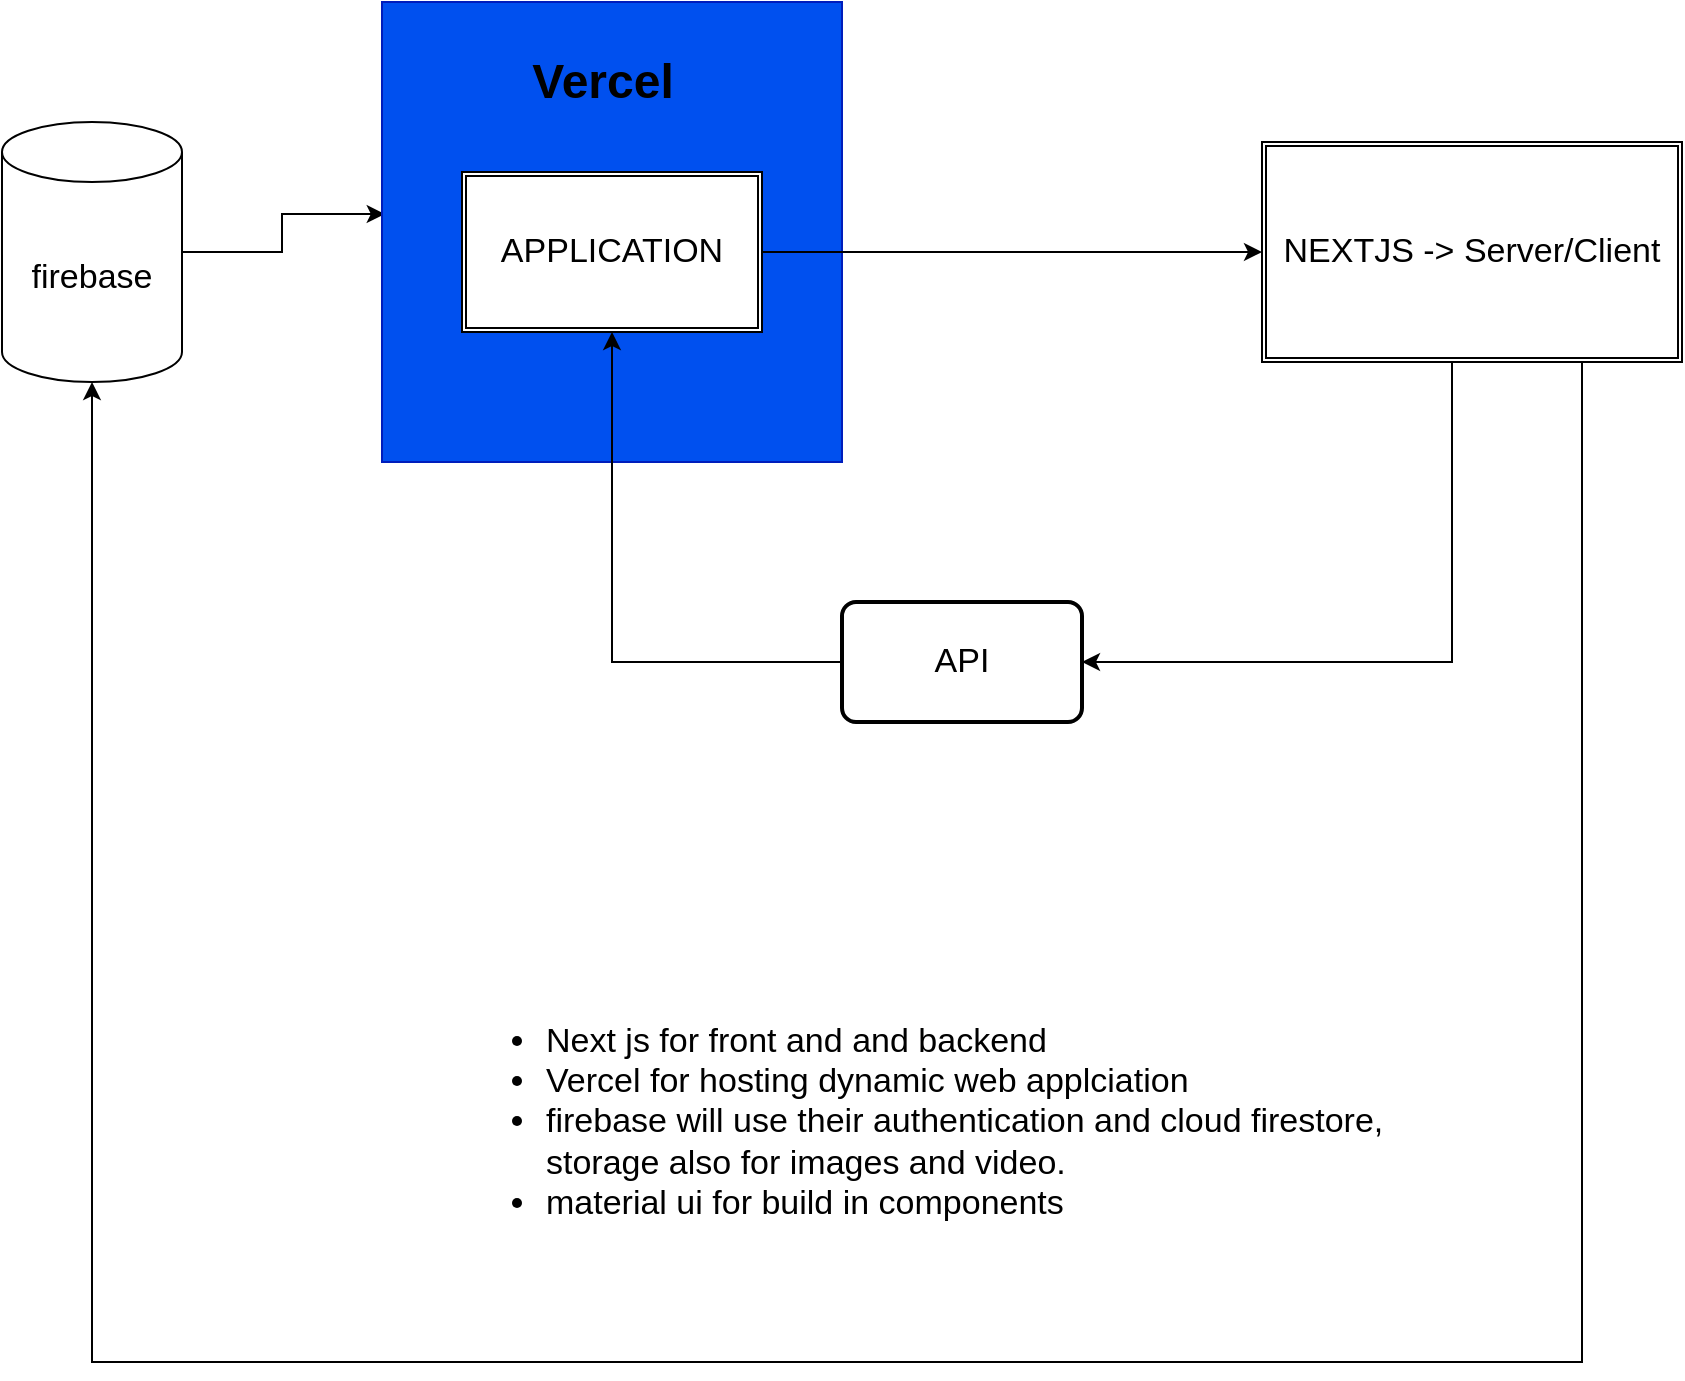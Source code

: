 <mxfile version="20.3.0" type="device"><diagram id="yqYoY9chA6epuZjccX5t" name="Page-1"><mxGraphModel dx="1346" dy="1041" grid="1" gridSize="10" guides="1" tooltips="1" connect="1" arrows="1" fold="1" page="1" pageScale="1" pageWidth="1100" pageHeight="1700" background="none" math="0" shadow="0"><root><mxCell id="0"/><mxCell id="1" parent="0"/><mxCell id="q0ZZOuhLDsULHPNUo6mm-4" style="edgeStyle=orthogonalEdgeStyle;rounded=0;orthogonalLoop=1;jettySize=auto;html=1;fontSize=17;entryX=0.006;entryY=0.461;entryDx=0;entryDy=0;entryPerimeter=0;" edge="1" parent="1" source="q0ZZOuhLDsULHPNUo6mm-1" target="q0ZZOuhLDsULHPNUo6mm-3"><mxGeometry relative="1" as="geometry"><mxPoint x="390" y="205" as="targetPoint"/></mxGeometry></mxCell><mxCell id="q0ZZOuhLDsULHPNUo6mm-1" value="&lt;font style=&quot;font-size: 17px;&quot;&gt;firebase&lt;/font&gt;" style="shape=cylinder3;whiteSpace=wrap;html=1;boundedLbl=1;backgroundOutline=1;size=15;" vertex="1" parent="1"><mxGeometry x="180" y="140" width="90" height="130" as="geometry"/></mxCell><mxCell id="q0ZZOuhLDsULHPNUo6mm-3" value="" style="whiteSpace=wrap;html=1;aspect=fixed;fontSize=17;fillColor=#0050ef;fontColor=#ffffff;strokeColor=#001DBC;align=center;" vertex="1" parent="1"><mxGeometry x="370" y="80" width="230" height="230" as="geometry"/></mxCell><mxCell id="q0ZZOuhLDsULHPNUo6mm-6" value="Vercel" style="text;strokeColor=none;fillColor=none;html=1;fontSize=24;fontStyle=1;verticalAlign=middle;align=center;" vertex="1" parent="1"><mxGeometry x="430" y="100" width="100" height="40" as="geometry"/></mxCell><mxCell id="q0ZZOuhLDsULHPNUo6mm-10" style="edgeStyle=orthogonalEdgeStyle;rounded=0;orthogonalLoop=1;jettySize=auto;html=1;fontSize=17;entryX=1;entryY=0.5;entryDx=0;entryDy=0;" edge="1" parent="1" source="q0ZZOuhLDsULHPNUo6mm-7" target="q0ZZOuhLDsULHPNUo6mm-12"><mxGeometry relative="1" as="geometry"><mxPoint x="440" y="480" as="targetPoint"/><Array as="points"><mxPoint x="905" y="410"/></Array></mxGeometry></mxCell><mxCell id="q0ZZOuhLDsULHPNUo6mm-14" style="edgeStyle=orthogonalEdgeStyle;rounded=0;orthogonalLoop=1;jettySize=auto;html=1;fontSize=17;entryX=0.5;entryY=1;entryDx=0;entryDy=0;entryPerimeter=0;" edge="1" parent="1" source="q0ZZOuhLDsULHPNUo6mm-7" target="q0ZZOuhLDsULHPNUo6mm-1"><mxGeometry relative="1" as="geometry"><mxPoint x="240" y="540" as="targetPoint"/><Array as="points"><mxPoint x="970" y="760"/><mxPoint x="225" y="760"/></Array></mxGeometry></mxCell><mxCell id="q0ZZOuhLDsULHPNUo6mm-7" value="NEXTJS -&amp;gt; Server/Client" style="shape=ext;double=1;rounded=0;whiteSpace=wrap;html=1;fontSize=17;" vertex="1" parent="1"><mxGeometry x="810" y="150" width="210" height="110" as="geometry"/></mxCell><mxCell id="q0ZZOuhLDsULHPNUo6mm-9" style="edgeStyle=orthogonalEdgeStyle;rounded=0;orthogonalLoop=1;jettySize=auto;html=1;entryX=0;entryY=0.5;entryDx=0;entryDy=0;fontSize=17;" edge="1" parent="1" source="q0ZZOuhLDsULHPNUo6mm-8" target="q0ZZOuhLDsULHPNUo6mm-7"><mxGeometry relative="1" as="geometry"/></mxCell><mxCell id="q0ZZOuhLDsULHPNUo6mm-8" value="APPLICATION" style="shape=ext;double=1;rounded=0;whiteSpace=wrap;html=1;fontSize=17;" vertex="1" parent="1"><mxGeometry x="410" y="165" width="150" height="80" as="geometry"/></mxCell><mxCell id="q0ZZOuhLDsULHPNUo6mm-13" style="edgeStyle=orthogonalEdgeStyle;rounded=0;orthogonalLoop=1;jettySize=auto;html=1;entryX=0.5;entryY=1;entryDx=0;entryDy=0;fontSize=17;" edge="1" parent="1" source="q0ZZOuhLDsULHPNUo6mm-12" target="q0ZZOuhLDsULHPNUo6mm-8"><mxGeometry relative="1" as="geometry"/></mxCell><mxCell id="q0ZZOuhLDsULHPNUo6mm-12" value="API" style="rounded=1;whiteSpace=wrap;html=1;absoluteArcSize=1;arcSize=14;strokeWidth=2;fontSize=17;" vertex="1" parent="1"><mxGeometry x="600" y="380" width="120" height="60" as="geometry"/></mxCell><mxCell id="q0ZZOuhLDsULHPNUo6mm-15" value="&lt;ul&gt;&lt;li&gt;Next js for front and and backend&lt;/li&gt;&lt;li&gt;Vercel for hosting dynamic web applciation&lt;/li&gt;&lt;li&gt;firebase will use their&amp;nbsp;authentication and cloud firestore, storage also for images and video.&lt;/li&gt;&lt;li&gt;material ui for build in components&lt;/li&gt;&lt;/ul&gt;" style="text;strokeColor=none;fillColor=none;html=1;whiteSpace=wrap;verticalAlign=middle;overflow=hidden;fontSize=17;" vertex="1" parent="1"><mxGeometry x="410" y="570" width="500" height="130" as="geometry"/></mxCell></root></mxGraphModel></diagram></mxfile>
